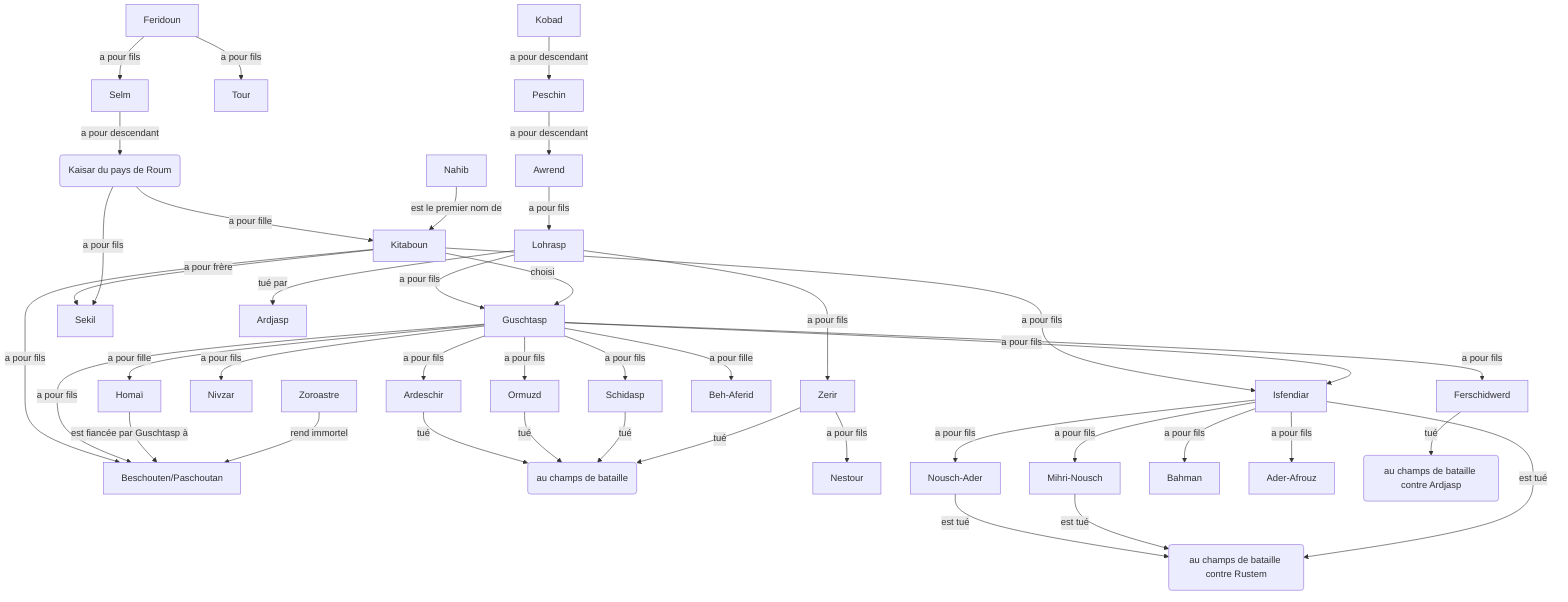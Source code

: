 graph TD
Feridoun --a pour fils--> Selm
Feridoun --a pour fils--> Tour
Selm --a pour descendant--> K(Kaisar du pays de Roum)
Kobad --a pour descendant--> Peschin
Peschin --a pour descendant--> Awrend
Awrend --a pour fils--> Lohrasp
Lohrasp --a pour fils--> Guschtasp
Kitaboun --choisi--> Guschtasp
Lohrasp --a pour fils--> Zerir
K(Kaisar du pays de Roum) --a pour fille --> Kitaboun
Nahib --est le premier nom de --> Kitaboun
Kitaboun --a pour frère--> Sekil
K(Kaisar du pays de Roum) --a pour fils--> Sekil 
Kitaboun --a pour fils--> Beschouten/Paschoutan
Kitaboun --a pour fils--> Isfendiar
Guschtasp --a pour fils--> Beschouten/Paschoutan
Guschtasp --a pour fils--> Isfendiar
Guschtasp --a pour fils--> Schidasp
Guschtasp --a pour fils--> Nivzar
Guschtasp --a pour fils--> Ardeschir
Guschtasp --a pour fils--> Ormuzd
Guschtasp --a pour fils--> Ferschidwerd
Guschtasp --a pour fille--> Homaï
Guschtasp --a pour fille--> Beh-Aferid
Ardeschir --tué --> B(au champs de bataille)
Ormuzd --tué --> B(au champs de bataille)
Schidasp --tué --> B(au champs de bataille)
Zerir --a pour fils--> Nestour
Zerir --tué --> B(au champs de bataille)
Isfendiar --a pour fils--> Nousch-Ader
Isfendiar --a pour fils--> Mihri-Nousch
Isfendiar --a pour fils--> Bahman
Isfendiar --a pour fils--> Ader-Afrouz
Homaï --est fiancée par Guschtasp à--> Beschouten/Paschoutan
Zoroastre --rend immortel--> Beschouten/Paschoutan
Lohrasp --tué par --> Ardjasp
Ferschidwerd --tué --> C(au champs de bataille contre Ardjasp)
Nousch-Ader --est tué --> D(au champs de bataille contre Rustem)
Mihri-Nousch --est tué --> D(au champs de bataille contre Rustem)
Isfendiar --est tué --> D(au champs de bataille contre Rustem)